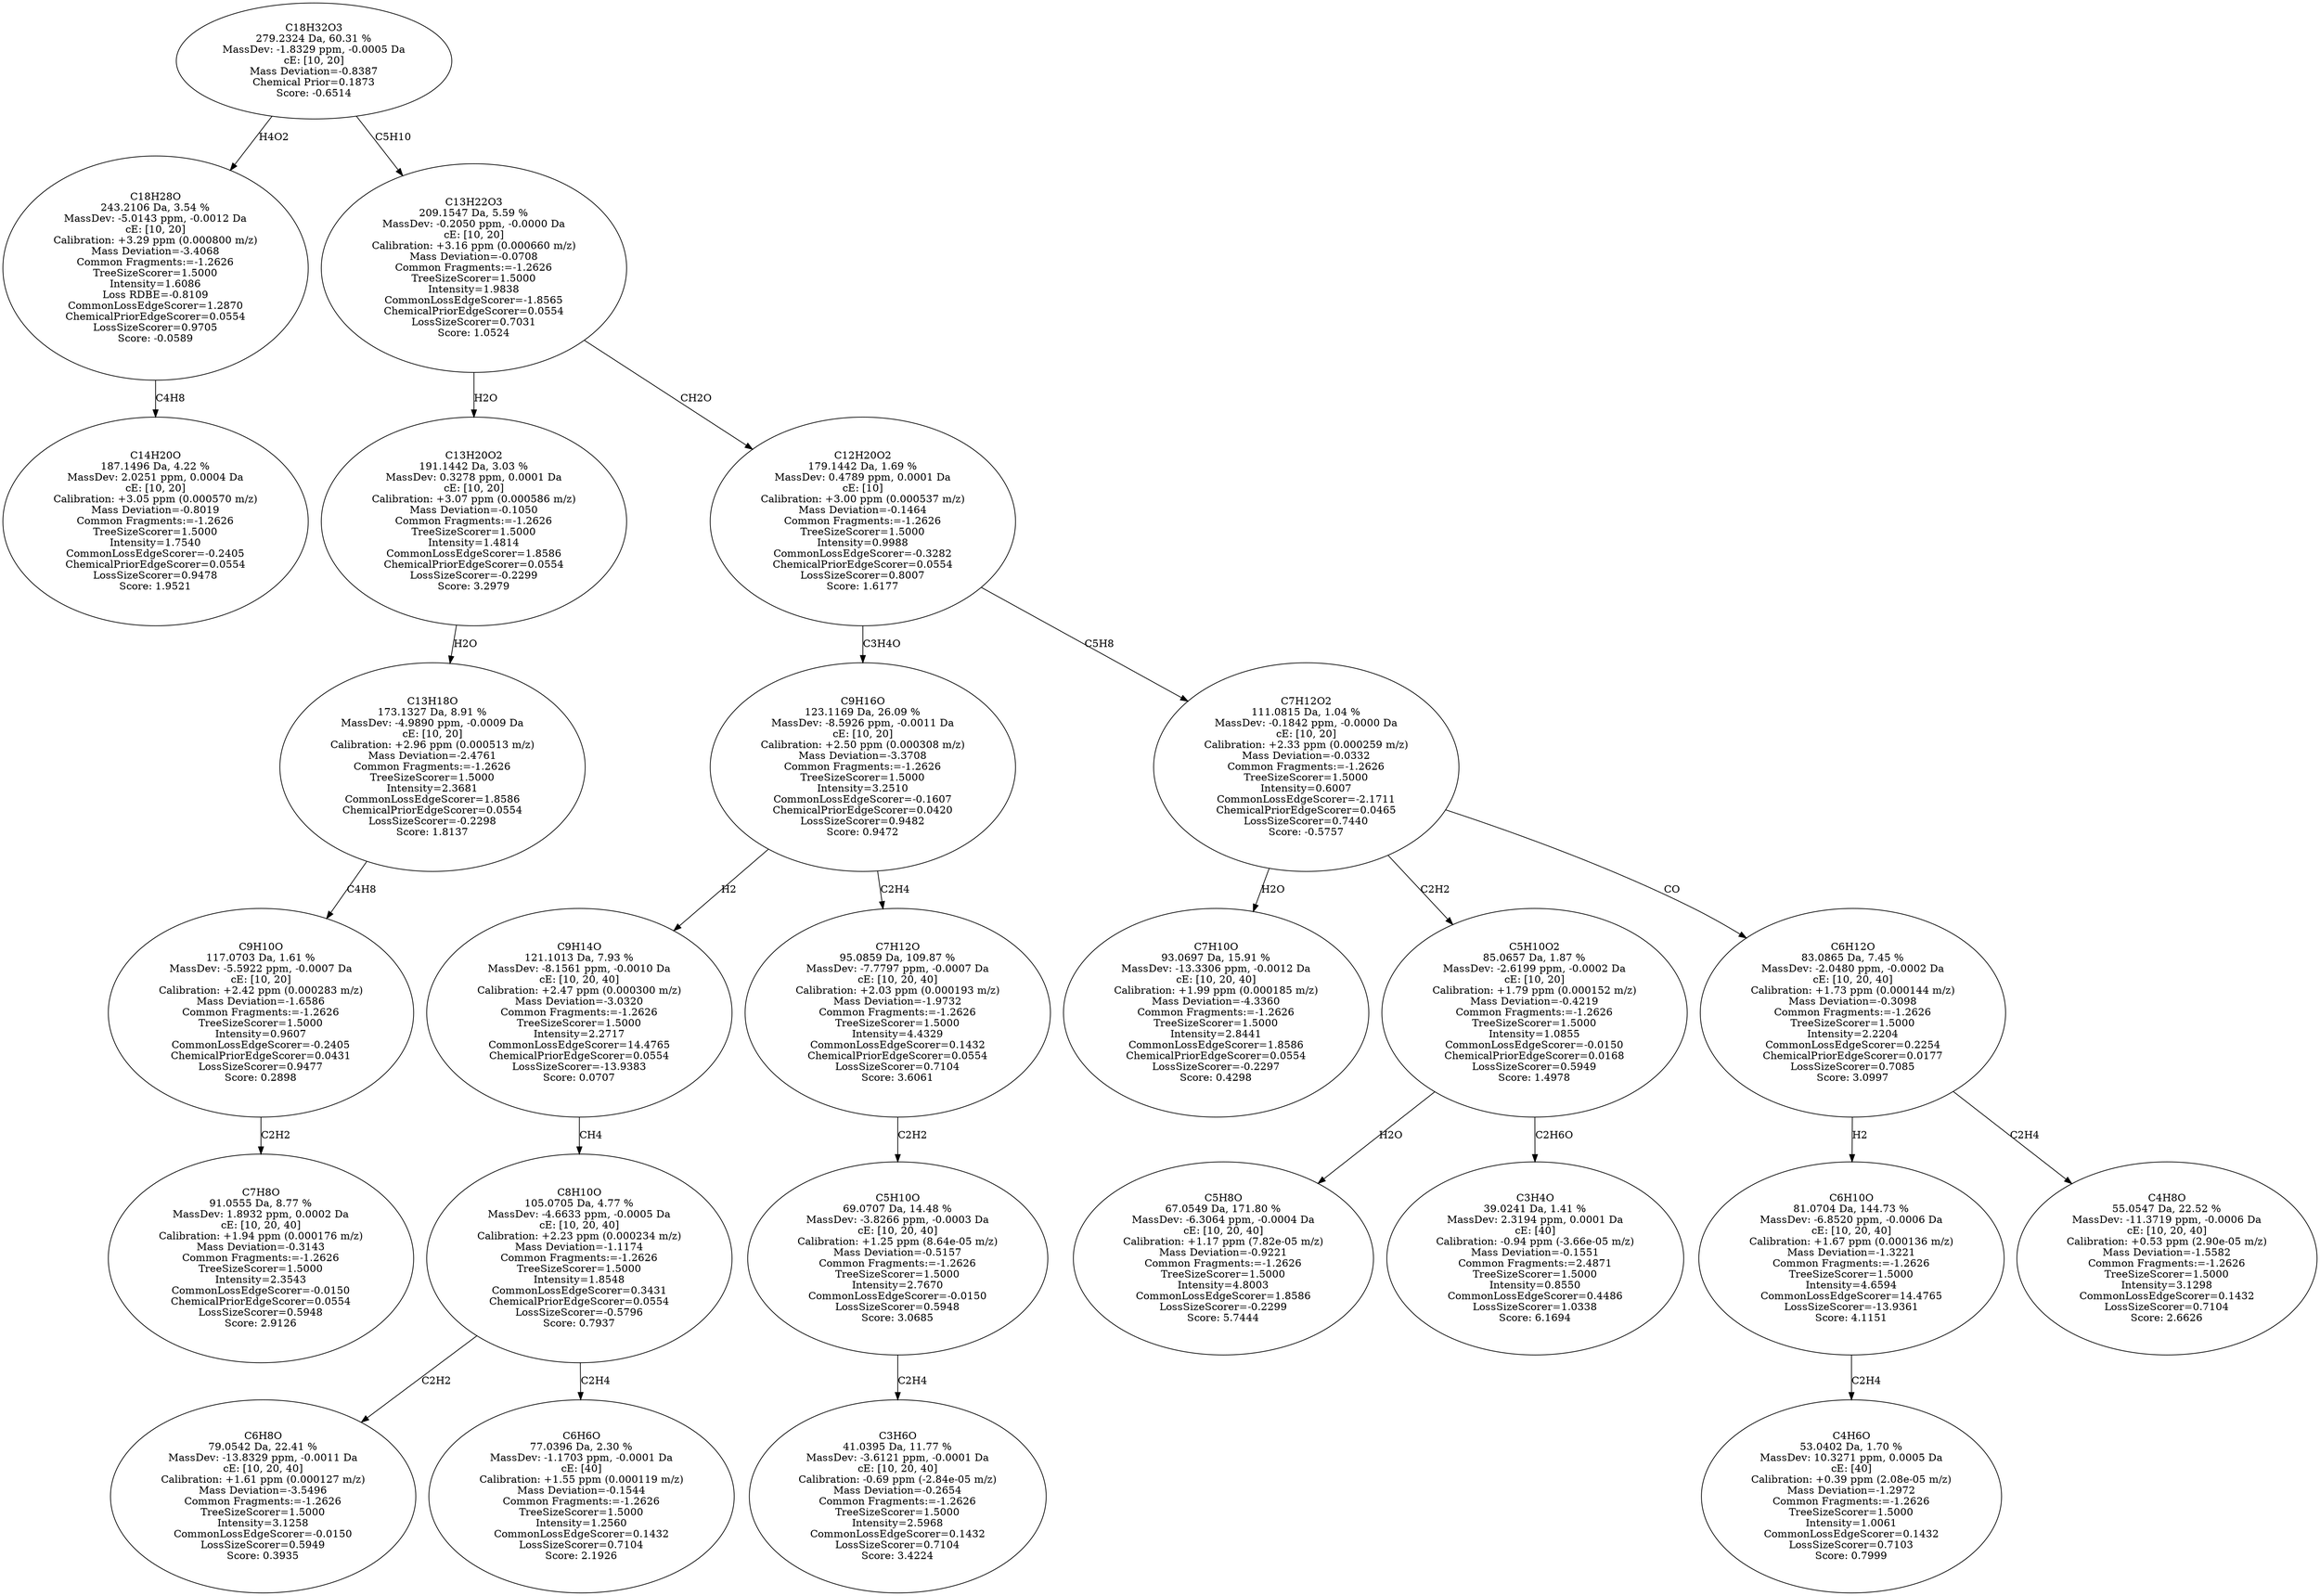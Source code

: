 strict digraph {
v1 [label="C14H20O\n187.1496 Da, 4.22 %\nMassDev: 2.0251 ppm, 0.0004 Da\ncE: [10, 20]\nCalibration: +3.05 ppm (0.000570 m/z)\nMass Deviation=-0.8019\nCommon Fragments:=-1.2626\nTreeSizeScorer=1.5000\nIntensity=1.7540\nCommonLossEdgeScorer=-0.2405\nChemicalPriorEdgeScorer=0.0554\nLossSizeScorer=0.9478\nScore: 1.9521"];
v2 [label="C18H28O\n243.2106 Da, 3.54 %\nMassDev: -5.0143 ppm, -0.0012 Da\ncE: [10, 20]\nCalibration: +3.29 ppm (0.000800 m/z)\nMass Deviation=-3.4068\nCommon Fragments:=-1.2626\nTreeSizeScorer=1.5000\nIntensity=1.6086\nLoss RDBE=-0.8109\nCommonLossEdgeScorer=1.2870\nChemicalPriorEdgeScorer=0.0554\nLossSizeScorer=0.9705\nScore: -0.0589"];
v3 [label="C7H8O\n91.0555 Da, 8.77 %\nMassDev: 1.8932 ppm, 0.0002 Da\ncE: [10, 20, 40]\nCalibration: +1.94 ppm (0.000176 m/z)\nMass Deviation=-0.3143\nCommon Fragments:=-1.2626\nTreeSizeScorer=1.5000\nIntensity=2.3543\nCommonLossEdgeScorer=-0.0150\nChemicalPriorEdgeScorer=0.0554\nLossSizeScorer=0.5948\nScore: 2.9126"];
v4 [label="C9H10O\n117.0703 Da, 1.61 %\nMassDev: -5.5922 ppm, -0.0007 Da\ncE: [10, 20]\nCalibration: +2.42 ppm (0.000283 m/z)\nMass Deviation=-1.6586\nCommon Fragments:=-1.2626\nTreeSizeScorer=1.5000\nIntensity=0.9607\nCommonLossEdgeScorer=-0.2405\nChemicalPriorEdgeScorer=0.0431\nLossSizeScorer=0.9477\nScore: 0.2898"];
v5 [label="C13H18O\n173.1327 Da, 8.91 %\nMassDev: -4.9890 ppm, -0.0009 Da\ncE: [10, 20]\nCalibration: +2.96 ppm (0.000513 m/z)\nMass Deviation=-2.4761\nCommon Fragments:=-1.2626\nTreeSizeScorer=1.5000\nIntensity=2.3681\nCommonLossEdgeScorer=1.8586\nChemicalPriorEdgeScorer=0.0554\nLossSizeScorer=-0.2298\nScore: 1.8137"];
v6 [label="C13H20O2\n191.1442 Da, 3.03 %\nMassDev: 0.3278 ppm, 0.0001 Da\ncE: [10, 20]\nCalibration: +3.07 ppm (0.000586 m/z)\nMass Deviation=-0.1050\nCommon Fragments:=-1.2626\nTreeSizeScorer=1.5000\nIntensity=1.4814\nCommonLossEdgeScorer=1.8586\nChemicalPriorEdgeScorer=0.0554\nLossSizeScorer=-0.2299\nScore: 3.2979"];
v7 [label="C6H8O\n79.0542 Da, 22.41 %\nMassDev: -13.8329 ppm, -0.0011 Da\ncE: [10, 20, 40]\nCalibration: +1.61 ppm (0.000127 m/z)\nMass Deviation=-3.5496\nCommon Fragments:=-1.2626\nTreeSizeScorer=1.5000\nIntensity=3.1258\nCommonLossEdgeScorer=-0.0150\nLossSizeScorer=0.5949\nScore: 0.3935"];
v8 [label="C6H6O\n77.0396 Da, 2.30 %\nMassDev: -1.1703 ppm, -0.0001 Da\ncE: [40]\nCalibration: +1.55 ppm (0.000119 m/z)\nMass Deviation=-0.1544\nCommon Fragments:=-1.2626\nTreeSizeScorer=1.5000\nIntensity=1.2560\nCommonLossEdgeScorer=0.1432\nLossSizeScorer=0.7104\nScore: 2.1926"];
v9 [label="C8H10O\n105.0705 Da, 4.77 %\nMassDev: -4.6633 ppm, -0.0005 Da\ncE: [10, 20, 40]\nCalibration: +2.23 ppm (0.000234 m/z)\nMass Deviation=-1.1174\nCommon Fragments:=-1.2626\nTreeSizeScorer=1.5000\nIntensity=1.8548\nCommonLossEdgeScorer=0.3431\nChemicalPriorEdgeScorer=0.0554\nLossSizeScorer=-0.5796\nScore: 0.7937"];
v10 [label="C9H14O\n121.1013 Da, 7.93 %\nMassDev: -8.1561 ppm, -0.0010 Da\ncE: [10, 20, 40]\nCalibration: +2.47 ppm (0.000300 m/z)\nMass Deviation=-3.0320\nCommon Fragments:=-1.2626\nTreeSizeScorer=1.5000\nIntensity=2.2717\nCommonLossEdgeScorer=14.4765\nChemicalPriorEdgeScorer=0.0554\nLossSizeScorer=-13.9383\nScore: 0.0707"];
v11 [label="C3H6O\n41.0395 Da, 11.77 %\nMassDev: -3.6121 ppm, -0.0001 Da\ncE: [10, 20, 40]\nCalibration: -0.69 ppm (-2.84e-05 m/z)\nMass Deviation=-0.2654\nCommon Fragments:=-1.2626\nTreeSizeScorer=1.5000\nIntensity=2.5968\nCommonLossEdgeScorer=0.1432\nLossSizeScorer=0.7104\nScore: 3.4224"];
v12 [label="C5H10O\n69.0707 Da, 14.48 %\nMassDev: -3.8266 ppm, -0.0003 Da\ncE: [10, 20, 40]\nCalibration: +1.25 ppm (8.64e-05 m/z)\nMass Deviation=-0.5157\nCommon Fragments:=-1.2626\nTreeSizeScorer=1.5000\nIntensity=2.7670\nCommonLossEdgeScorer=-0.0150\nLossSizeScorer=0.5948\nScore: 3.0685"];
v13 [label="C7H12O\n95.0859 Da, 109.87 %\nMassDev: -7.7797 ppm, -0.0007 Da\ncE: [10, 20, 40]\nCalibration: +2.03 ppm (0.000193 m/z)\nMass Deviation=-1.9732\nCommon Fragments:=-1.2626\nTreeSizeScorer=1.5000\nIntensity=4.4329\nCommonLossEdgeScorer=0.1432\nChemicalPriorEdgeScorer=0.0554\nLossSizeScorer=0.7104\nScore: 3.6061"];
v14 [label="C9H16O\n123.1169 Da, 26.09 %\nMassDev: -8.5926 ppm, -0.0011 Da\ncE: [10, 20]\nCalibration: +2.50 ppm (0.000308 m/z)\nMass Deviation=-3.3708\nCommon Fragments:=-1.2626\nTreeSizeScorer=1.5000\nIntensity=3.2510\nCommonLossEdgeScorer=-0.1607\nChemicalPriorEdgeScorer=0.0420\nLossSizeScorer=0.9482\nScore: 0.9472"];
v15 [label="C7H10O\n93.0697 Da, 15.91 %\nMassDev: -13.3306 ppm, -0.0012 Da\ncE: [10, 20, 40]\nCalibration: +1.99 ppm (0.000185 m/z)\nMass Deviation=-4.3360\nCommon Fragments:=-1.2626\nTreeSizeScorer=1.5000\nIntensity=2.8441\nCommonLossEdgeScorer=1.8586\nChemicalPriorEdgeScorer=0.0554\nLossSizeScorer=-0.2297\nScore: 0.4298"];
v16 [label="C5H8O\n67.0549 Da, 171.80 %\nMassDev: -6.3064 ppm, -0.0004 Da\ncE: [10, 20, 40]\nCalibration: +1.17 ppm (7.82e-05 m/z)\nMass Deviation=-0.9221\nCommon Fragments:=-1.2626\nTreeSizeScorer=1.5000\nIntensity=4.8003\nCommonLossEdgeScorer=1.8586\nLossSizeScorer=-0.2299\nScore: 5.7444"];
v17 [label="C3H4O\n39.0241 Da, 1.41 %\nMassDev: 2.3194 ppm, 0.0001 Da\ncE: [40]\nCalibration: -0.94 ppm (-3.66e-05 m/z)\nMass Deviation=-0.1551\nCommon Fragments:=2.4871\nTreeSizeScorer=1.5000\nIntensity=0.8550\nCommonLossEdgeScorer=0.4486\nLossSizeScorer=1.0338\nScore: 6.1694"];
v18 [label="C5H10O2\n85.0657 Da, 1.87 %\nMassDev: -2.6199 ppm, -0.0002 Da\ncE: [10, 20]\nCalibration: +1.79 ppm (0.000152 m/z)\nMass Deviation=-0.4219\nCommon Fragments:=-1.2626\nTreeSizeScorer=1.5000\nIntensity=1.0855\nCommonLossEdgeScorer=-0.0150\nChemicalPriorEdgeScorer=0.0168\nLossSizeScorer=0.5949\nScore: 1.4978"];
v19 [label="C4H6O\n53.0402 Da, 1.70 %\nMassDev: 10.3271 ppm, 0.0005 Da\ncE: [40]\nCalibration: +0.39 ppm (2.08e-05 m/z)\nMass Deviation=-1.2972\nCommon Fragments:=-1.2626\nTreeSizeScorer=1.5000\nIntensity=1.0061\nCommonLossEdgeScorer=0.1432\nLossSizeScorer=0.7103\nScore: 0.7999"];
v20 [label="C6H10O\n81.0704 Da, 144.73 %\nMassDev: -6.8520 ppm, -0.0006 Da\ncE: [10, 20, 40]\nCalibration: +1.67 ppm (0.000136 m/z)\nMass Deviation=-1.3221\nCommon Fragments:=-1.2626\nTreeSizeScorer=1.5000\nIntensity=4.6594\nCommonLossEdgeScorer=14.4765\nLossSizeScorer=-13.9361\nScore: 4.1151"];
v21 [label="C4H8O\n55.0547 Da, 22.52 %\nMassDev: -11.3719 ppm, -0.0006 Da\ncE: [10, 20, 40]\nCalibration: +0.53 ppm (2.90e-05 m/z)\nMass Deviation=-1.5582\nCommon Fragments:=-1.2626\nTreeSizeScorer=1.5000\nIntensity=3.1298\nCommonLossEdgeScorer=0.1432\nLossSizeScorer=0.7104\nScore: 2.6626"];
v22 [label="C6H12O\n83.0865 Da, 7.45 %\nMassDev: -2.0480 ppm, -0.0002 Da\ncE: [10, 20, 40]\nCalibration: +1.73 ppm (0.000144 m/z)\nMass Deviation=-0.3098\nCommon Fragments:=-1.2626\nTreeSizeScorer=1.5000\nIntensity=2.2204\nCommonLossEdgeScorer=0.2254\nChemicalPriorEdgeScorer=0.0177\nLossSizeScorer=0.7085\nScore: 3.0997"];
v23 [label="C7H12O2\n111.0815 Da, 1.04 %\nMassDev: -0.1842 ppm, -0.0000 Da\ncE: [10, 20]\nCalibration: +2.33 ppm (0.000259 m/z)\nMass Deviation=-0.0332\nCommon Fragments:=-1.2626\nTreeSizeScorer=1.5000\nIntensity=0.6007\nCommonLossEdgeScorer=-2.1711\nChemicalPriorEdgeScorer=0.0465\nLossSizeScorer=0.7440\nScore: -0.5757"];
v24 [label="C12H20O2\n179.1442 Da, 1.69 %\nMassDev: 0.4789 ppm, 0.0001 Da\ncE: [10]\nCalibration: +3.00 ppm (0.000537 m/z)\nMass Deviation=-0.1464\nCommon Fragments:=-1.2626\nTreeSizeScorer=1.5000\nIntensity=0.9988\nCommonLossEdgeScorer=-0.3282\nChemicalPriorEdgeScorer=0.0554\nLossSizeScorer=0.8007\nScore: 1.6177"];
v25 [label="C13H22O3\n209.1547 Da, 5.59 %\nMassDev: -0.2050 ppm, -0.0000 Da\ncE: [10, 20]\nCalibration: +3.16 ppm (0.000660 m/z)\nMass Deviation=-0.0708\nCommon Fragments:=-1.2626\nTreeSizeScorer=1.5000\nIntensity=1.9838\nCommonLossEdgeScorer=-1.8565\nChemicalPriorEdgeScorer=0.0554\nLossSizeScorer=0.7031\nScore: 1.0524"];
v26 [label="C18H32O3\n279.2324 Da, 60.31 %\nMassDev: -1.8329 ppm, -0.0005 Da\ncE: [10, 20]\nMass Deviation=-0.8387\nChemical Prior=0.1873\nScore: -0.6514"];
v2 -> v1 [label="C4H8"];
v26 -> v2 [label="H4O2"];
v4 -> v3 [label="C2H2"];
v5 -> v4 [label="C4H8"];
v6 -> v5 [label="H2O"];
v25 -> v6 [label="H2O"];
v9 -> v7 [label="C2H2"];
v9 -> v8 [label="C2H4"];
v10 -> v9 [label="CH4"];
v14 -> v10 [label="H2"];
v12 -> v11 [label="C2H4"];
v13 -> v12 [label="C2H2"];
v14 -> v13 [label="C2H4"];
v24 -> v14 [label="C3H4O"];
v23 -> v15 [label="H2O"];
v18 -> v16 [label="H2O"];
v18 -> v17 [label="C2H6O"];
v23 -> v18 [label="C2H2"];
v20 -> v19 [label="C2H4"];
v22 -> v20 [label="H2"];
v22 -> v21 [label="C2H4"];
v23 -> v22 [label="CO"];
v24 -> v23 [label="C5H8"];
v25 -> v24 [label="CH2O"];
v26 -> v25 [label="C5H10"];
}